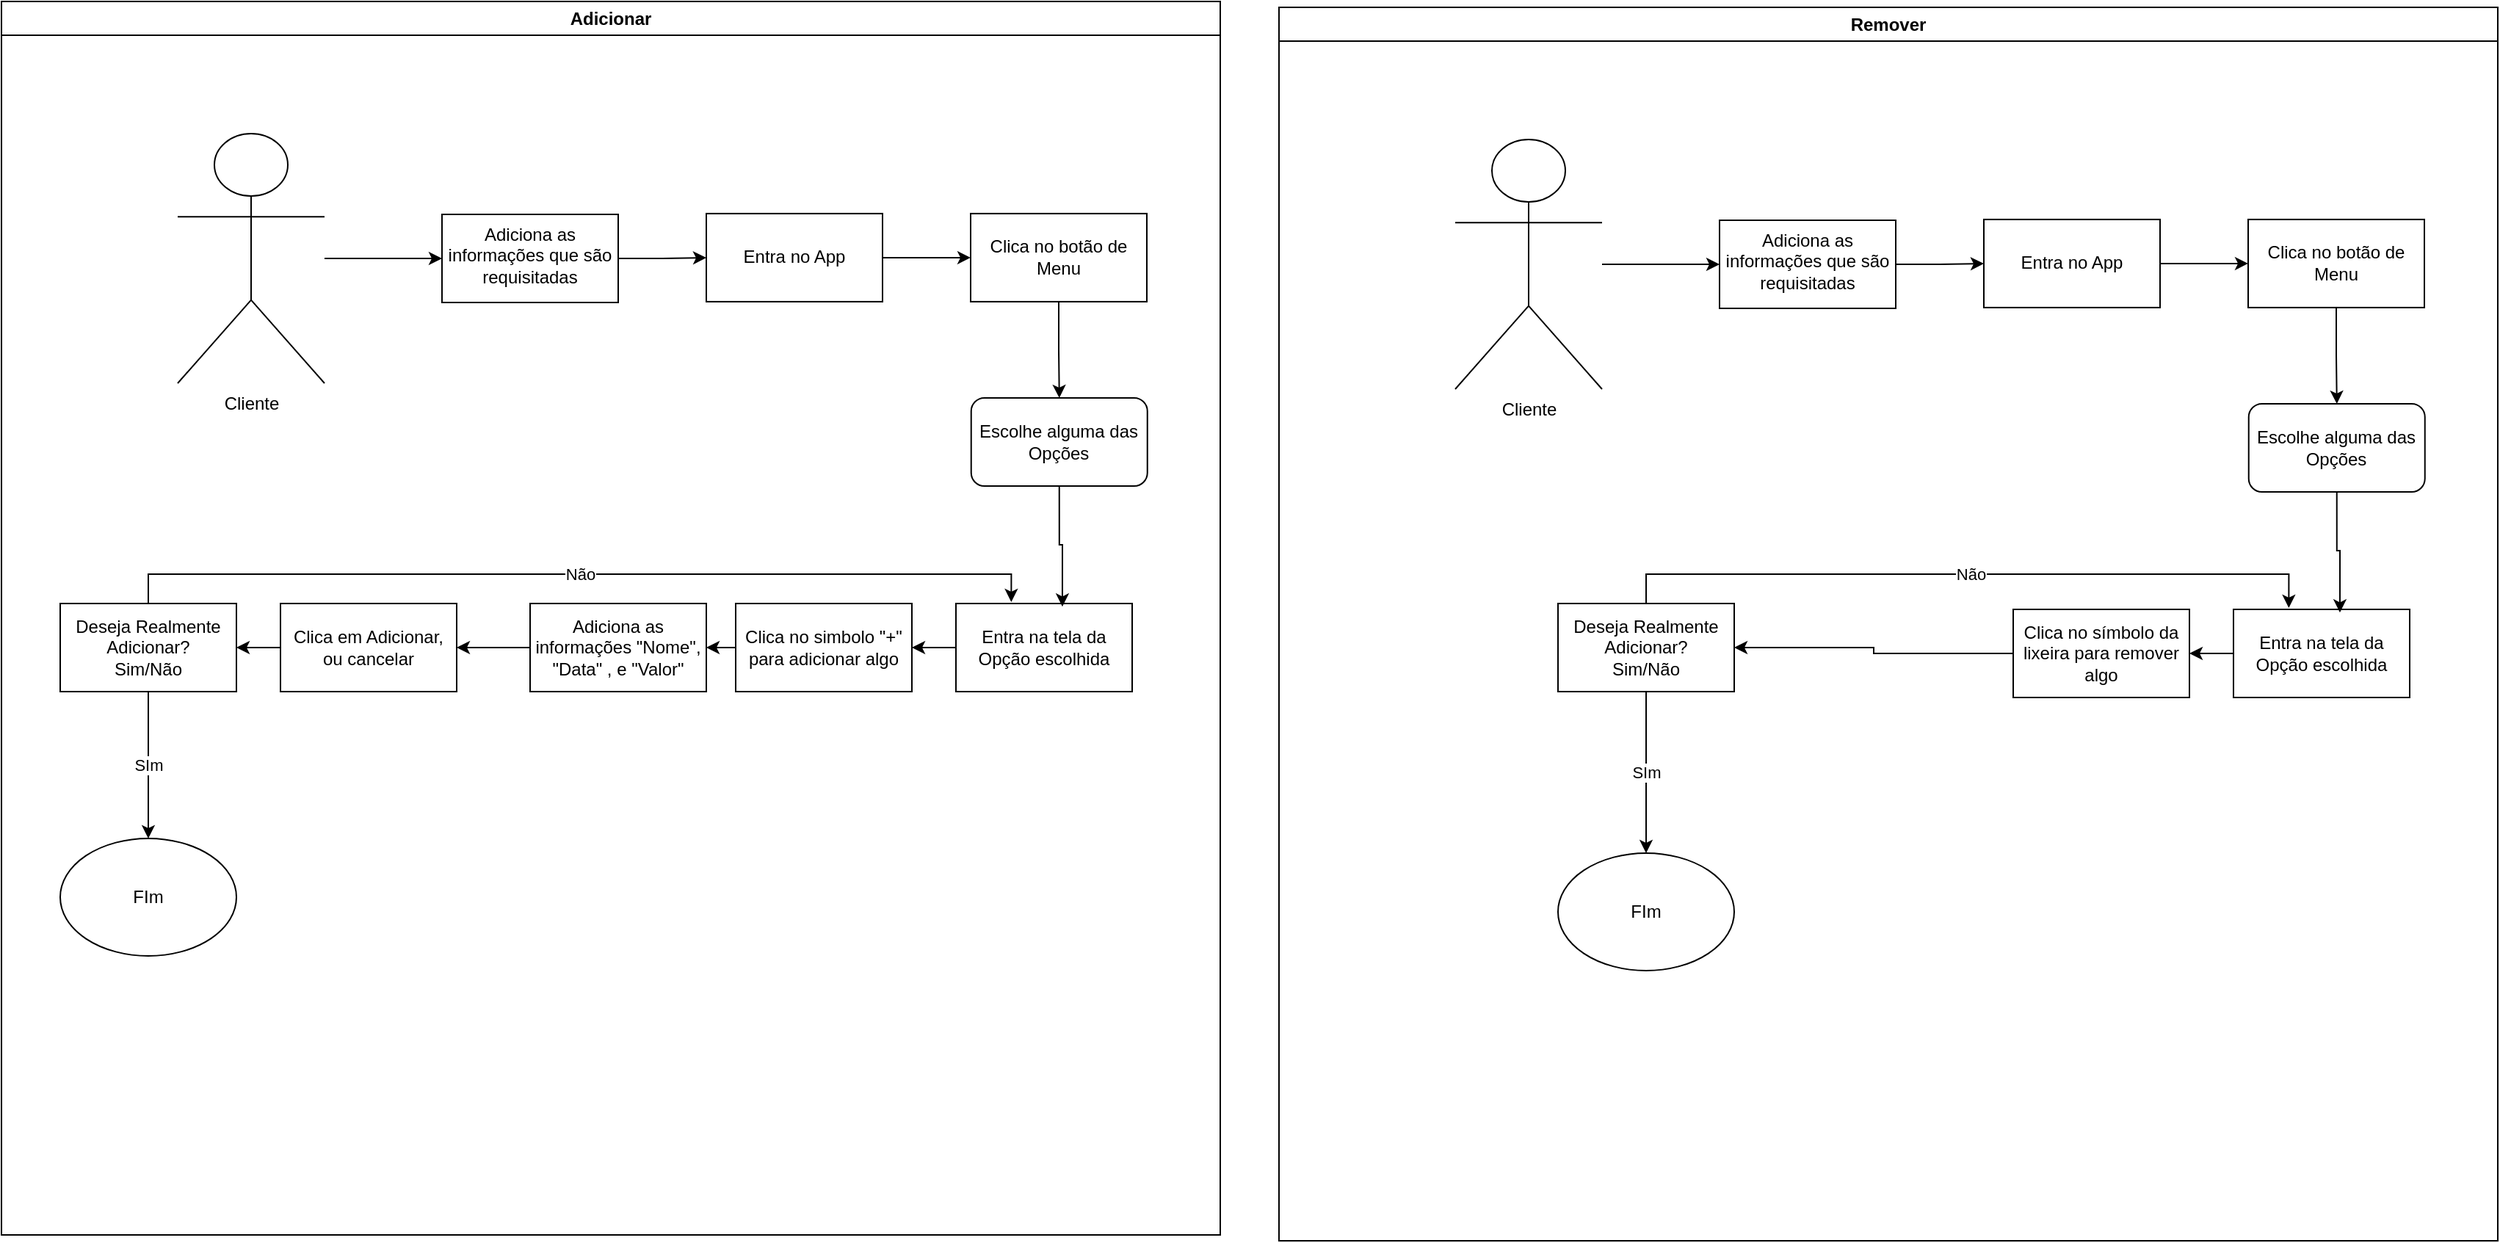 <mxfile version="24.6.2" type="device">
  <diagram id="r8cV0L27GYb8IYTz1wys" name="Página-1">
    <mxGraphModel dx="1282" dy="805" grid="1" gridSize="10" guides="1" tooltips="1" connect="1" arrows="1" fold="1" page="1" pageScale="1" pageWidth="827" pageHeight="1169" math="0" shadow="0">
      <root>
        <mxCell id="0" />
        <mxCell id="1" parent="0" />
        <mxCell id="jHLxm68VXyeu3p9W7Et5-3" value="" style="edgeStyle=orthogonalEdgeStyle;rounded=0;orthogonalLoop=1;jettySize=auto;html=1;" edge="1" parent="1" source="jHLxm68VXyeu3p9W7Et5-1" target="jHLxm68VXyeu3p9W7Et5-2">
          <mxGeometry relative="1" as="geometry" />
        </mxCell>
        <mxCell id="jHLxm68VXyeu3p9W7Et5-1" value="Cliente" style="shape=umlActor;verticalLabelPosition=bottom;verticalAlign=top;html=1;outlineConnect=0;" vertex="1" parent="1">
          <mxGeometry x="130" y="250" width="100" height="170" as="geometry" />
        </mxCell>
        <mxCell id="jHLxm68VXyeu3p9W7Et5-4" style="edgeStyle=orthogonalEdgeStyle;rounded=0;orthogonalLoop=1;jettySize=auto;html=1;exitX=1;exitY=0.5;exitDx=0;exitDy=0;" edge="1" parent="1" source="jHLxm68VXyeu3p9W7Et5-2" target="jHLxm68VXyeu3p9W7Et5-5">
          <mxGeometry relative="1" as="geometry">
            <mxPoint x="550" y="334.455" as="targetPoint" />
          </mxGeometry>
        </mxCell>
        <mxCell id="jHLxm68VXyeu3p9W7Et5-2" value="Adiciona as informações que são requisitadas" style="whiteSpace=wrap;html=1;verticalAlign=top;" vertex="1" parent="1">
          <mxGeometry x="310" y="305" width="120" height="60" as="geometry" />
        </mxCell>
        <mxCell id="jHLxm68VXyeu3p9W7Et5-6" style="edgeStyle=orthogonalEdgeStyle;rounded=0;orthogonalLoop=1;jettySize=auto;html=1;exitX=1;exitY=0.5;exitDx=0;exitDy=0;" edge="1" parent="1" source="jHLxm68VXyeu3p9W7Et5-5" target="jHLxm68VXyeu3p9W7Et5-7">
          <mxGeometry relative="1" as="geometry">
            <mxPoint x="680" y="334.263" as="targetPoint" />
          </mxGeometry>
        </mxCell>
        <mxCell id="jHLxm68VXyeu3p9W7Et5-5" value="Entra no App" style="rounded=0;whiteSpace=wrap;html=1;" vertex="1" parent="1">
          <mxGeometry x="490" y="304.455" width="120" height="60" as="geometry" />
        </mxCell>
        <mxCell id="jHLxm68VXyeu3p9W7Et5-8" style="edgeStyle=orthogonalEdgeStyle;rounded=0;orthogonalLoop=1;jettySize=auto;html=1;exitX=0.5;exitY=1;exitDx=0;exitDy=0;" edge="1" parent="1" source="jHLxm68VXyeu3p9W7Et5-7" target="jHLxm68VXyeu3p9W7Et5-9">
          <mxGeometry relative="1" as="geometry">
            <mxPoint x="730.368" y="460" as="targetPoint" />
          </mxGeometry>
        </mxCell>
        <mxCell id="jHLxm68VXyeu3p9W7Et5-7" value="Clica no botão de Menu" style="rounded=0;whiteSpace=wrap;html=1;" vertex="1" parent="1">
          <mxGeometry x="670" y="304.453" width="120" height="60" as="geometry" />
        </mxCell>
        <mxCell id="jHLxm68VXyeu3p9W7Et5-9" value="Escolhe alguma das Opções" style="rounded=1;whiteSpace=wrap;html=1;" vertex="1" parent="1">
          <mxGeometry x="670.368" y="430" width="120" height="60" as="geometry" />
        </mxCell>
        <mxCell id="jHLxm68VXyeu3p9W7Et5-12" style="edgeStyle=orthogonalEdgeStyle;rounded=0;orthogonalLoop=1;jettySize=auto;html=1;exitX=0;exitY=0.5;exitDx=0;exitDy=0;" edge="1" parent="1" source="jHLxm68VXyeu3p9W7Et5-11" target="jHLxm68VXyeu3p9W7Et5-13">
          <mxGeometry relative="1" as="geometry">
            <mxPoint x="620" y="590.053" as="targetPoint" />
          </mxGeometry>
        </mxCell>
        <mxCell id="jHLxm68VXyeu3p9W7Et5-11" value="Adiciona as informações &quot;Nome&quot;, &quot;Data&quot; , e &quot;Valor&quot;" style="rounded=0;whiteSpace=wrap;html=1;" vertex="1" parent="1">
          <mxGeometry x="369.998" y="569.99" width="120" height="60" as="geometry" />
        </mxCell>
        <mxCell id="jHLxm68VXyeu3p9W7Et5-18" style="edgeStyle=orthogonalEdgeStyle;rounded=0;orthogonalLoop=1;jettySize=auto;html=1;exitX=0;exitY=0.5;exitDx=0;exitDy=0;" edge="1" parent="1" source="jHLxm68VXyeu3p9W7Et5-13" target="jHLxm68VXyeu3p9W7Et5-19">
          <mxGeometry relative="1" as="geometry">
            <mxPoint x="150" y="599.526" as="targetPoint" />
          </mxGeometry>
        </mxCell>
        <mxCell id="jHLxm68VXyeu3p9W7Et5-13" value="Clica em Adicionar, ou cancelar" style="rounded=0;whiteSpace=wrap;html=1;" vertex="1" parent="1">
          <mxGeometry x="200" y="569.993" width="120" height="60" as="geometry" />
        </mxCell>
        <mxCell id="jHLxm68VXyeu3p9W7Et5-25" style="edgeStyle=orthogonalEdgeStyle;rounded=0;orthogonalLoop=1;jettySize=auto;html=1;exitX=0;exitY=0.5;exitDx=0;exitDy=0;entryX=1;entryY=0.5;entryDx=0;entryDy=0;" edge="1" parent="1" source="jHLxm68VXyeu3p9W7Et5-15" target="jHLxm68VXyeu3p9W7Et5-23">
          <mxGeometry relative="1" as="geometry">
            <mxPoint x="650.0" y="599.75" as="targetPoint" />
          </mxGeometry>
        </mxCell>
        <mxCell id="jHLxm68VXyeu3p9W7Et5-15" value="Entra na tela da Opção escolhida" style="rounded=0;whiteSpace=wrap;html=1;" vertex="1" parent="1">
          <mxGeometry x="660" y="570" width="120" height="60" as="geometry" />
        </mxCell>
        <mxCell id="jHLxm68VXyeu3p9W7Et5-17" style="edgeStyle=orthogonalEdgeStyle;rounded=0;orthogonalLoop=1;jettySize=auto;html=1;exitX=0.5;exitY=1;exitDx=0;exitDy=0;entryX=0.604;entryY=0.036;entryDx=0;entryDy=0;entryPerimeter=0;" edge="1" parent="1" source="jHLxm68VXyeu3p9W7Et5-9" target="jHLxm68VXyeu3p9W7Et5-15">
          <mxGeometry relative="1" as="geometry" />
        </mxCell>
        <mxCell id="jHLxm68VXyeu3p9W7Et5-20" value="SIm" style="edgeStyle=orthogonalEdgeStyle;rounded=0;orthogonalLoop=1;jettySize=auto;html=1;exitX=0.5;exitY=1;exitDx=0;exitDy=0;" edge="1" parent="1" source="jHLxm68VXyeu3p9W7Et5-19" target="jHLxm68VXyeu3p9W7Et5-21">
          <mxGeometry relative="1" as="geometry">
            <mxPoint x="110.368" y="690" as="targetPoint" />
          </mxGeometry>
        </mxCell>
        <mxCell id="jHLxm68VXyeu3p9W7Et5-19" value="Deseja Realmente Adicionar?&lt;div&gt;Sim/Não&lt;/div&gt;" style="rounded=0;whiteSpace=wrap;html=1;" vertex="1" parent="1">
          <mxGeometry x="50" y="569.996" width="120" height="60" as="geometry" />
        </mxCell>
        <mxCell id="jHLxm68VXyeu3p9W7Et5-21" value="FIm" style="ellipse;whiteSpace=wrap;html=1;" vertex="1" parent="1">
          <mxGeometry x="49.998" y="730" width="120" height="80" as="geometry" />
        </mxCell>
        <mxCell id="jHLxm68VXyeu3p9W7Et5-22" value="Não" style="edgeStyle=orthogonalEdgeStyle;rounded=0;orthogonalLoop=1;jettySize=auto;html=1;exitX=0.5;exitY=0;exitDx=0;exitDy=0;entryX=0.314;entryY=-0.017;entryDx=0;entryDy=0;entryPerimeter=0;" edge="1" parent="1" source="jHLxm68VXyeu3p9W7Et5-19" target="jHLxm68VXyeu3p9W7Et5-15">
          <mxGeometry relative="1" as="geometry" />
        </mxCell>
        <mxCell id="jHLxm68VXyeu3p9W7Et5-24" style="edgeStyle=orthogonalEdgeStyle;rounded=0;orthogonalLoop=1;jettySize=auto;html=1;exitX=0;exitY=0.5;exitDx=0;exitDy=0;entryX=1;entryY=0.5;entryDx=0;entryDy=0;" edge="1" parent="1" source="jHLxm68VXyeu3p9W7Et5-23" target="jHLxm68VXyeu3p9W7Et5-11">
          <mxGeometry relative="1" as="geometry" />
        </mxCell>
        <mxCell id="jHLxm68VXyeu3p9W7Et5-23" value="Clica no simbolo &quot;+&quot; para adicionar algo" style="rounded=0;whiteSpace=wrap;html=1;" vertex="1" parent="1">
          <mxGeometry x="510" y="570" width="120" height="60" as="geometry" />
        </mxCell>
        <mxCell id="jHLxm68VXyeu3p9W7Et5-26" value="Adicionar" style="swimlane;whiteSpace=wrap;html=1;" vertex="1" parent="1">
          <mxGeometry x="10" y="160" width="830" height="840" as="geometry" />
        </mxCell>
        <mxCell id="jHLxm68VXyeu3p9W7Et5-27" value="" style="edgeStyle=orthogonalEdgeStyle;rounded=0;orthogonalLoop=1;jettySize=auto;html=1;" edge="1" source="jHLxm68VXyeu3p9W7Et5-28" target="jHLxm68VXyeu3p9W7Et5-30" parent="1">
          <mxGeometry relative="1" as="geometry" />
        </mxCell>
        <mxCell id="jHLxm68VXyeu3p9W7Et5-28" value="Cliente" style="shape=umlActor;verticalLabelPosition=bottom;verticalAlign=top;html=1;outlineConnect=0;" vertex="1" parent="1">
          <mxGeometry x="1000" y="254" width="100" height="170" as="geometry" />
        </mxCell>
        <mxCell id="jHLxm68VXyeu3p9W7Et5-29" style="edgeStyle=orthogonalEdgeStyle;rounded=0;orthogonalLoop=1;jettySize=auto;html=1;exitX=1;exitY=0.5;exitDx=0;exitDy=0;" edge="1" source="jHLxm68VXyeu3p9W7Et5-30" target="jHLxm68VXyeu3p9W7Et5-32" parent="1">
          <mxGeometry relative="1" as="geometry">
            <mxPoint x="1420" y="338.455" as="targetPoint" />
          </mxGeometry>
        </mxCell>
        <mxCell id="jHLxm68VXyeu3p9W7Et5-30" value="Adiciona as informações que são requisitadas" style="whiteSpace=wrap;html=1;verticalAlign=top;" vertex="1" parent="1">
          <mxGeometry x="1180" y="309" width="120" height="60" as="geometry" />
        </mxCell>
        <mxCell id="jHLxm68VXyeu3p9W7Et5-31" style="edgeStyle=orthogonalEdgeStyle;rounded=0;orthogonalLoop=1;jettySize=auto;html=1;exitX=1;exitY=0.5;exitDx=0;exitDy=0;" edge="1" source="jHLxm68VXyeu3p9W7Et5-32" target="jHLxm68VXyeu3p9W7Et5-34" parent="1">
          <mxGeometry relative="1" as="geometry">
            <mxPoint x="1550" y="338.263" as="targetPoint" />
          </mxGeometry>
        </mxCell>
        <mxCell id="jHLxm68VXyeu3p9W7Et5-32" value="Entra no App" style="rounded=0;whiteSpace=wrap;html=1;" vertex="1" parent="1">
          <mxGeometry x="1360" y="308.455" width="120" height="60" as="geometry" />
        </mxCell>
        <mxCell id="jHLxm68VXyeu3p9W7Et5-33" style="edgeStyle=orthogonalEdgeStyle;rounded=0;orthogonalLoop=1;jettySize=auto;html=1;exitX=0.5;exitY=1;exitDx=0;exitDy=0;" edge="1" source="jHLxm68VXyeu3p9W7Et5-34" target="jHLxm68VXyeu3p9W7Et5-35" parent="1">
          <mxGeometry relative="1" as="geometry">
            <mxPoint x="1600.368" y="464" as="targetPoint" />
          </mxGeometry>
        </mxCell>
        <mxCell id="jHLxm68VXyeu3p9W7Et5-34" value="Clica no botão de Menu" style="rounded=0;whiteSpace=wrap;html=1;" vertex="1" parent="1">
          <mxGeometry x="1540" y="308.453" width="120" height="60" as="geometry" />
        </mxCell>
        <mxCell id="jHLxm68VXyeu3p9W7Et5-35" value="Escolhe alguma das Opções" style="rounded=1;whiteSpace=wrap;html=1;" vertex="1" parent="1">
          <mxGeometry x="1540.368" y="434" width="120" height="60" as="geometry" />
        </mxCell>
        <mxCell id="jHLxm68VXyeu3p9W7Et5-40" style="edgeStyle=orthogonalEdgeStyle;rounded=0;orthogonalLoop=1;jettySize=auto;html=1;exitX=0;exitY=0.5;exitDx=0;exitDy=0;entryX=1;entryY=0.5;entryDx=0;entryDy=0;" edge="1" source="jHLxm68VXyeu3p9W7Et5-41" target="jHLxm68VXyeu3p9W7Et5-48" parent="1">
          <mxGeometry relative="1" as="geometry">
            <mxPoint x="1520.0" y="603.75" as="targetPoint" />
          </mxGeometry>
        </mxCell>
        <mxCell id="jHLxm68VXyeu3p9W7Et5-41" value="Entra na tela da Opção escolhida" style="rounded=0;whiteSpace=wrap;html=1;" vertex="1" parent="1">
          <mxGeometry x="1530" y="574" width="120" height="60" as="geometry" />
        </mxCell>
        <mxCell id="jHLxm68VXyeu3p9W7Et5-42" style="edgeStyle=orthogonalEdgeStyle;rounded=0;orthogonalLoop=1;jettySize=auto;html=1;exitX=0.5;exitY=1;exitDx=0;exitDy=0;entryX=0.604;entryY=0.036;entryDx=0;entryDy=0;entryPerimeter=0;" edge="1" source="jHLxm68VXyeu3p9W7Et5-35" target="jHLxm68VXyeu3p9W7Et5-41" parent="1">
          <mxGeometry relative="1" as="geometry" />
        </mxCell>
        <mxCell id="jHLxm68VXyeu3p9W7Et5-46" value="Não" style="edgeStyle=orthogonalEdgeStyle;rounded=0;orthogonalLoop=1;jettySize=auto;html=1;exitX=0.5;exitY=0;exitDx=0;exitDy=0;entryX=0.314;entryY=-0.017;entryDx=0;entryDy=0;entryPerimeter=0;" edge="1" source="jHLxm68VXyeu3p9W7Et5-44" target="jHLxm68VXyeu3p9W7Et5-41" parent="1">
          <mxGeometry relative="1" as="geometry" />
        </mxCell>
        <mxCell id="jHLxm68VXyeu3p9W7Et5-47" style="edgeStyle=orthogonalEdgeStyle;rounded=0;orthogonalLoop=1;jettySize=auto;html=1;exitX=0;exitY=0.5;exitDx=0;exitDy=0;entryX=1;entryY=0.5;entryDx=0;entryDy=0;" edge="1" source="jHLxm68VXyeu3p9W7Et5-48" target="jHLxm68VXyeu3p9W7Et5-44" parent="1">
          <mxGeometry relative="1" as="geometry">
            <mxPoint x="1300" y="604.003" as="targetPoint" />
          </mxGeometry>
        </mxCell>
        <mxCell id="jHLxm68VXyeu3p9W7Et5-48" value="Clica no símbolo da lixeira para remover algo" style="rounded=0;whiteSpace=wrap;html=1;" vertex="1" parent="1">
          <mxGeometry x="1380" y="574" width="120" height="60" as="geometry" />
        </mxCell>
        <mxCell id="jHLxm68VXyeu3p9W7Et5-49" value="Remover" style="swimlane;whiteSpace=wrap;html=1;startSize=23;" vertex="1" parent="1">
          <mxGeometry x="880" y="164" width="830" height="840" as="geometry" />
        </mxCell>
        <mxCell id="jHLxm68VXyeu3p9W7Et5-44" value="Deseja Realmente Adicionar?&lt;div&gt;Sim/Não&lt;/div&gt;" style="rounded=0;whiteSpace=wrap;html=1;" vertex="1" parent="jHLxm68VXyeu3p9W7Et5-49">
          <mxGeometry x="190" y="405.996" width="120" height="60" as="geometry" />
        </mxCell>
        <mxCell id="jHLxm68VXyeu3p9W7Et5-45" value="FIm" style="ellipse;whiteSpace=wrap;html=1;" vertex="1" parent="jHLxm68VXyeu3p9W7Et5-49">
          <mxGeometry x="189.998" y="576" width="120" height="80" as="geometry" />
        </mxCell>
        <mxCell id="jHLxm68VXyeu3p9W7Et5-43" value="SIm" style="edgeStyle=orthogonalEdgeStyle;rounded=0;orthogonalLoop=1;jettySize=auto;html=1;exitX=0.5;exitY=1;exitDx=0;exitDy=0;" edge="1" source="jHLxm68VXyeu3p9W7Et5-44" target="jHLxm68VXyeu3p9W7Et5-45" parent="jHLxm68VXyeu3p9W7Et5-49">
          <mxGeometry relative="1" as="geometry">
            <mxPoint x="100.368" y="530" as="targetPoint" />
          </mxGeometry>
        </mxCell>
      </root>
    </mxGraphModel>
  </diagram>
</mxfile>
